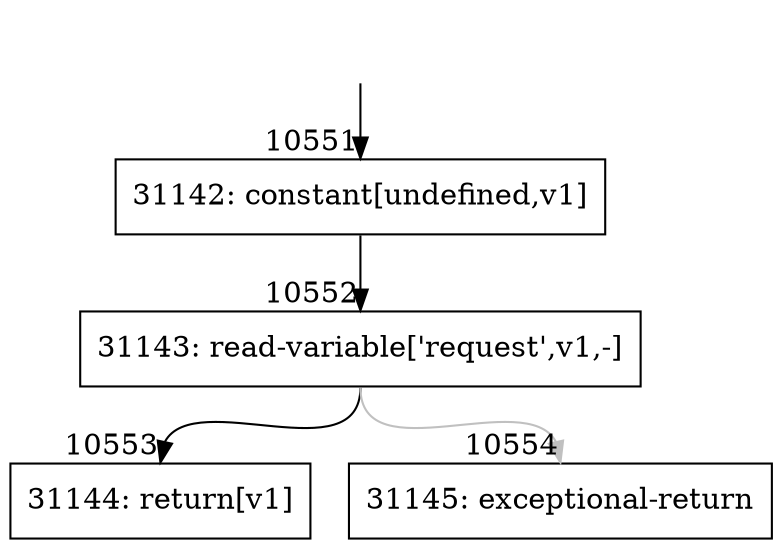 digraph {
rankdir="TD"
BB_entry768[shape=none,label=""];
BB_entry768 -> BB10551 [tailport=s, headport=n, headlabel="    10551"]
BB10551 [shape=record label="{31142: constant[undefined,v1]}" ] 
BB10551 -> BB10552 [tailport=s, headport=n, headlabel="      10552"]
BB10552 [shape=record label="{31143: read-variable['request',v1,-]}" ] 
BB10552 -> BB10553 [tailport=s, headport=n, headlabel="      10553"]
BB10552 -> BB10554 [tailport=s, headport=n, color=gray, headlabel="      10554"]
BB10553 [shape=record label="{31144: return[v1]}" ] 
BB10554 [shape=record label="{31145: exceptional-return}" ] 
//#$~ 14979
}
